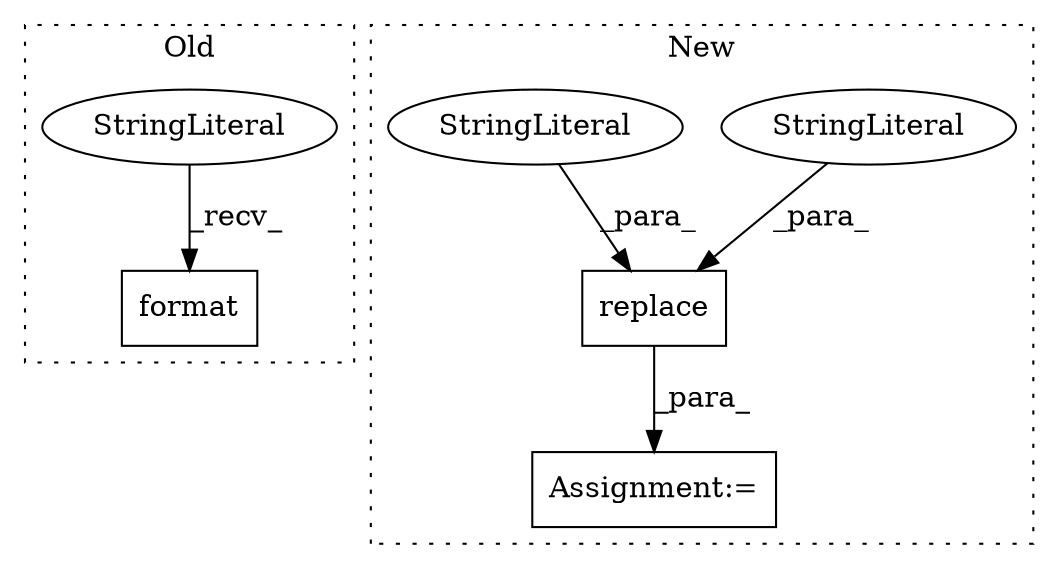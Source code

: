 digraph G {
subgraph cluster0 {
1 [label="format" a="32" s="1115,1142" l="7,1" shape="box"];
4 [label="StringLiteral" a="45" s="1096" l="18" shape="ellipse"];
label = "Old";
style="dotted";
}
subgraph cluster1 {
2 [label="replace" a="32" s="1015,1039" l="8,1" shape="box"];
3 [label="StringLiteral" a="45" s="1023" l="13" shape="ellipse"];
5 [label="Assignment:=" a="7" s="1057" l="1" shape="box"];
6 [label="StringLiteral" a="45" s="1037" l="2" shape="ellipse"];
label = "New";
style="dotted";
}
2 -> 5 [label="_para_"];
3 -> 2 [label="_para_"];
4 -> 1 [label="_recv_"];
6 -> 2 [label="_para_"];
}